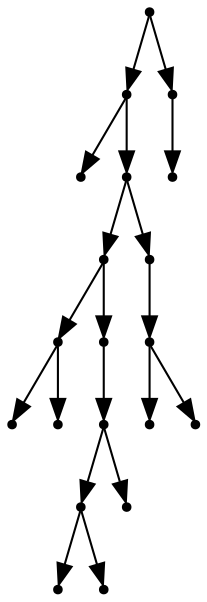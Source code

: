 digraph {
  19 [shape=point];
  16 [shape=point];
  0 [shape=point];
  15 [shape=point];
  10 [shape=point];
  3 [shape=point];
  1 [shape=point];
  2 [shape=point];
  9 [shape=point];
  8 [shape=point];
  6 [shape=point];
  4 [shape=point];
  5 [shape=point];
  7 [shape=point];
  14 [shape=point];
  13 [shape=point];
  11 [shape=point];
  12 [shape=point];
  18 [shape=point];
  17 [shape=point];
19 -> 16;
16 -> 0;
16 -> 15;
15 -> 10;
10 -> 3;
3 -> 1;
3 -> 2;
10 -> 9;
9 -> 8;
8 -> 6;
6 -> 4;
6 -> 5;
8 -> 7;
15 -> 14;
14 -> 13;
13 -> 11;
13 -> 12;
19 -> 18;
18 -> 17;
}
